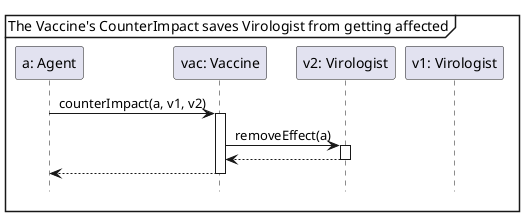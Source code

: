 @startuml
'https://plantuml.com/sequence-diagram
hide footbox
skinparam sequenceMessageAlign center
mainframe The Vaccine's CounterImpact saves Virologist from getting affected

participant "a: Agent" as a
participant "vac: Vaccine" as vac
participant "v2: Virologist" as v2
participant "v1: Virologist" as v1

a -> vac ++: counterImpact(a, v1, v2)
    vac -> v2++: removeEffect(a)
    return
return

@enduml